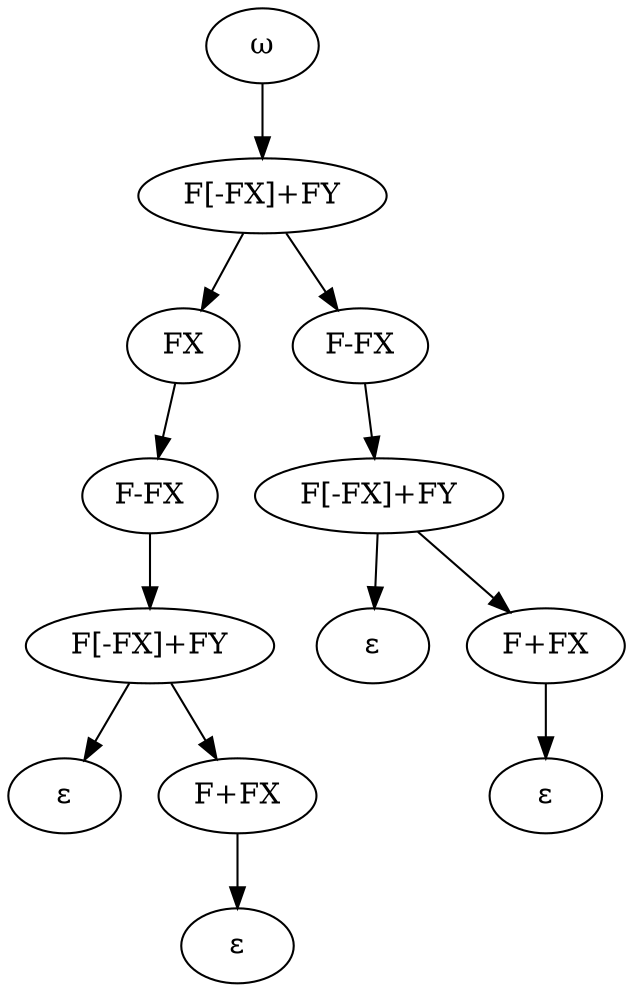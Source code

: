 digraph {
omega [label="ω"]
0 [label="F[-FX]+FY"]
1 [label="FX"]
2 [label="F-FX"]
3 [label="F-FX"]
4 [label="F[-FX]+FY"]
5 [label="F[-FX]+FY"]
6 [label="ε"]
7 [label="F+FX"]
8 [label="ε"]
9 [label="F+FX"]
10 [label="ε"]
11 [label="ε"]
omega -> 0
0 -> 1
0 -> 2
1 -> 3
2 -> 4
3 -> 5
4 -> 6
4 -> 7
5 -> 8
5 -> 9
7 -> 10
9 -> 11
}